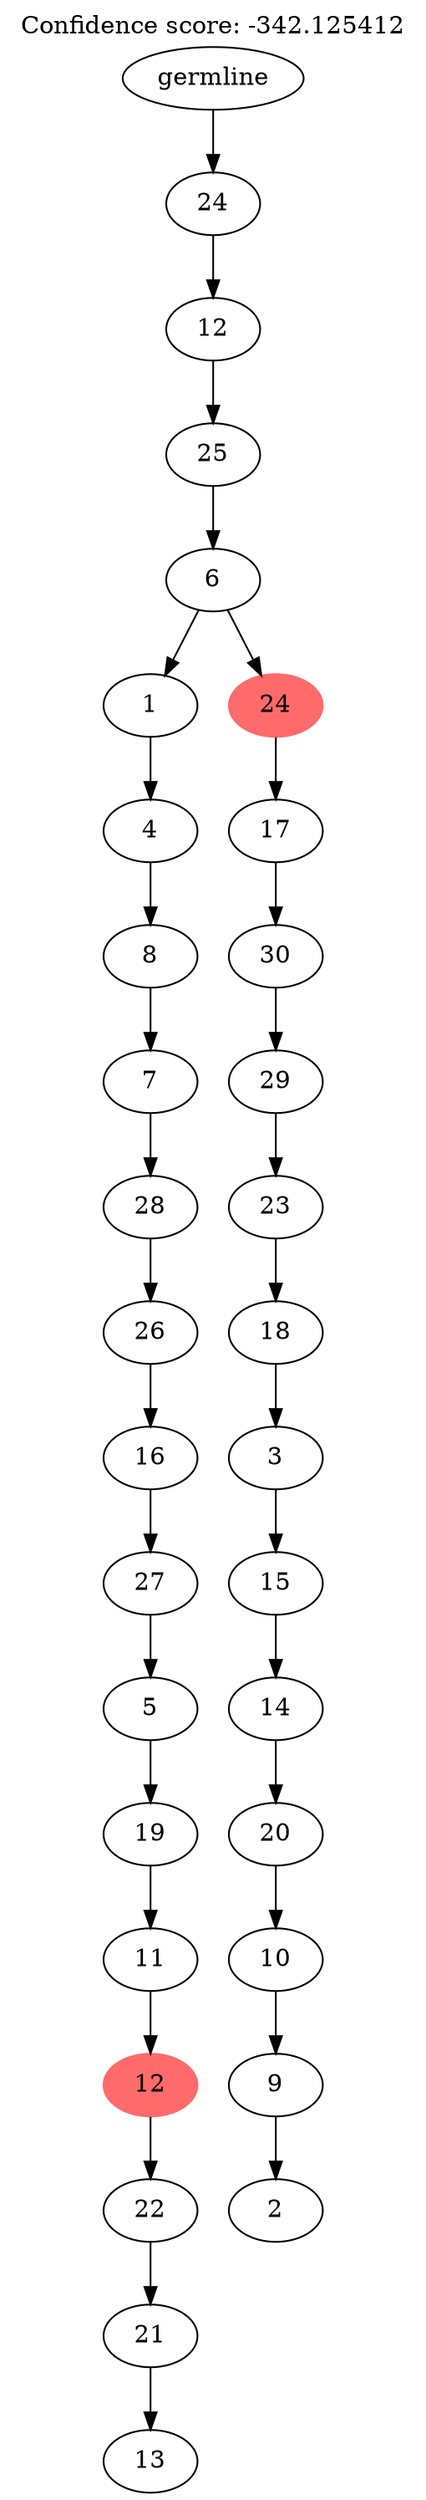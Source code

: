 digraph g {
	"31" -> "32";
	"32" [label="13"];
	"30" -> "31";
	"31" [label="21"];
	"29" -> "30";
	"30" [label="22"];
	"28" -> "29";
	"29" [color=indianred1, style=filled, label="12"];
	"27" -> "28";
	"28" [label="11"];
	"26" -> "27";
	"27" [label="19"];
	"25" -> "26";
	"26" [label="5"];
	"24" -> "25";
	"25" [label="27"];
	"23" -> "24";
	"24" [label="16"];
	"22" -> "23";
	"23" [label="26"];
	"21" -> "22";
	"22" [label="28"];
	"20" -> "21";
	"21" [label="7"];
	"19" -> "20";
	"20" [label="8"];
	"18" -> "19";
	"19" [label="4"];
	"16" -> "17";
	"17" [label="2"];
	"15" -> "16";
	"16" [label="9"];
	"14" -> "15";
	"15" [label="10"];
	"13" -> "14";
	"14" [label="20"];
	"12" -> "13";
	"13" [label="14"];
	"11" -> "12";
	"12" [label="15"];
	"10" -> "11";
	"11" [label="3"];
	"9" -> "10";
	"10" [label="18"];
	"8" -> "9";
	"9" [label="23"];
	"7" -> "8";
	"8" [label="29"];
	"6" -> "7";
	"7" [label="30"];
	"5" -> "6";
	"6" [label="17"];
	"4" -> "5";
	"5" [color=indianred1, style=filled, label="24"];
	"4" -> "18";
	"18" [label="1"];
	"3" -> "4";
	"4" [label="6"];
	"2" -> "3";
	"3" [label="25"];
	"1" -> "2";
	"2" [label="12"];
	"0" -> "1";
	"1" [label="24"];
	"0" [label="germline"];
	labelloc="t";
	label="Confidence score: -342.125412";
}

